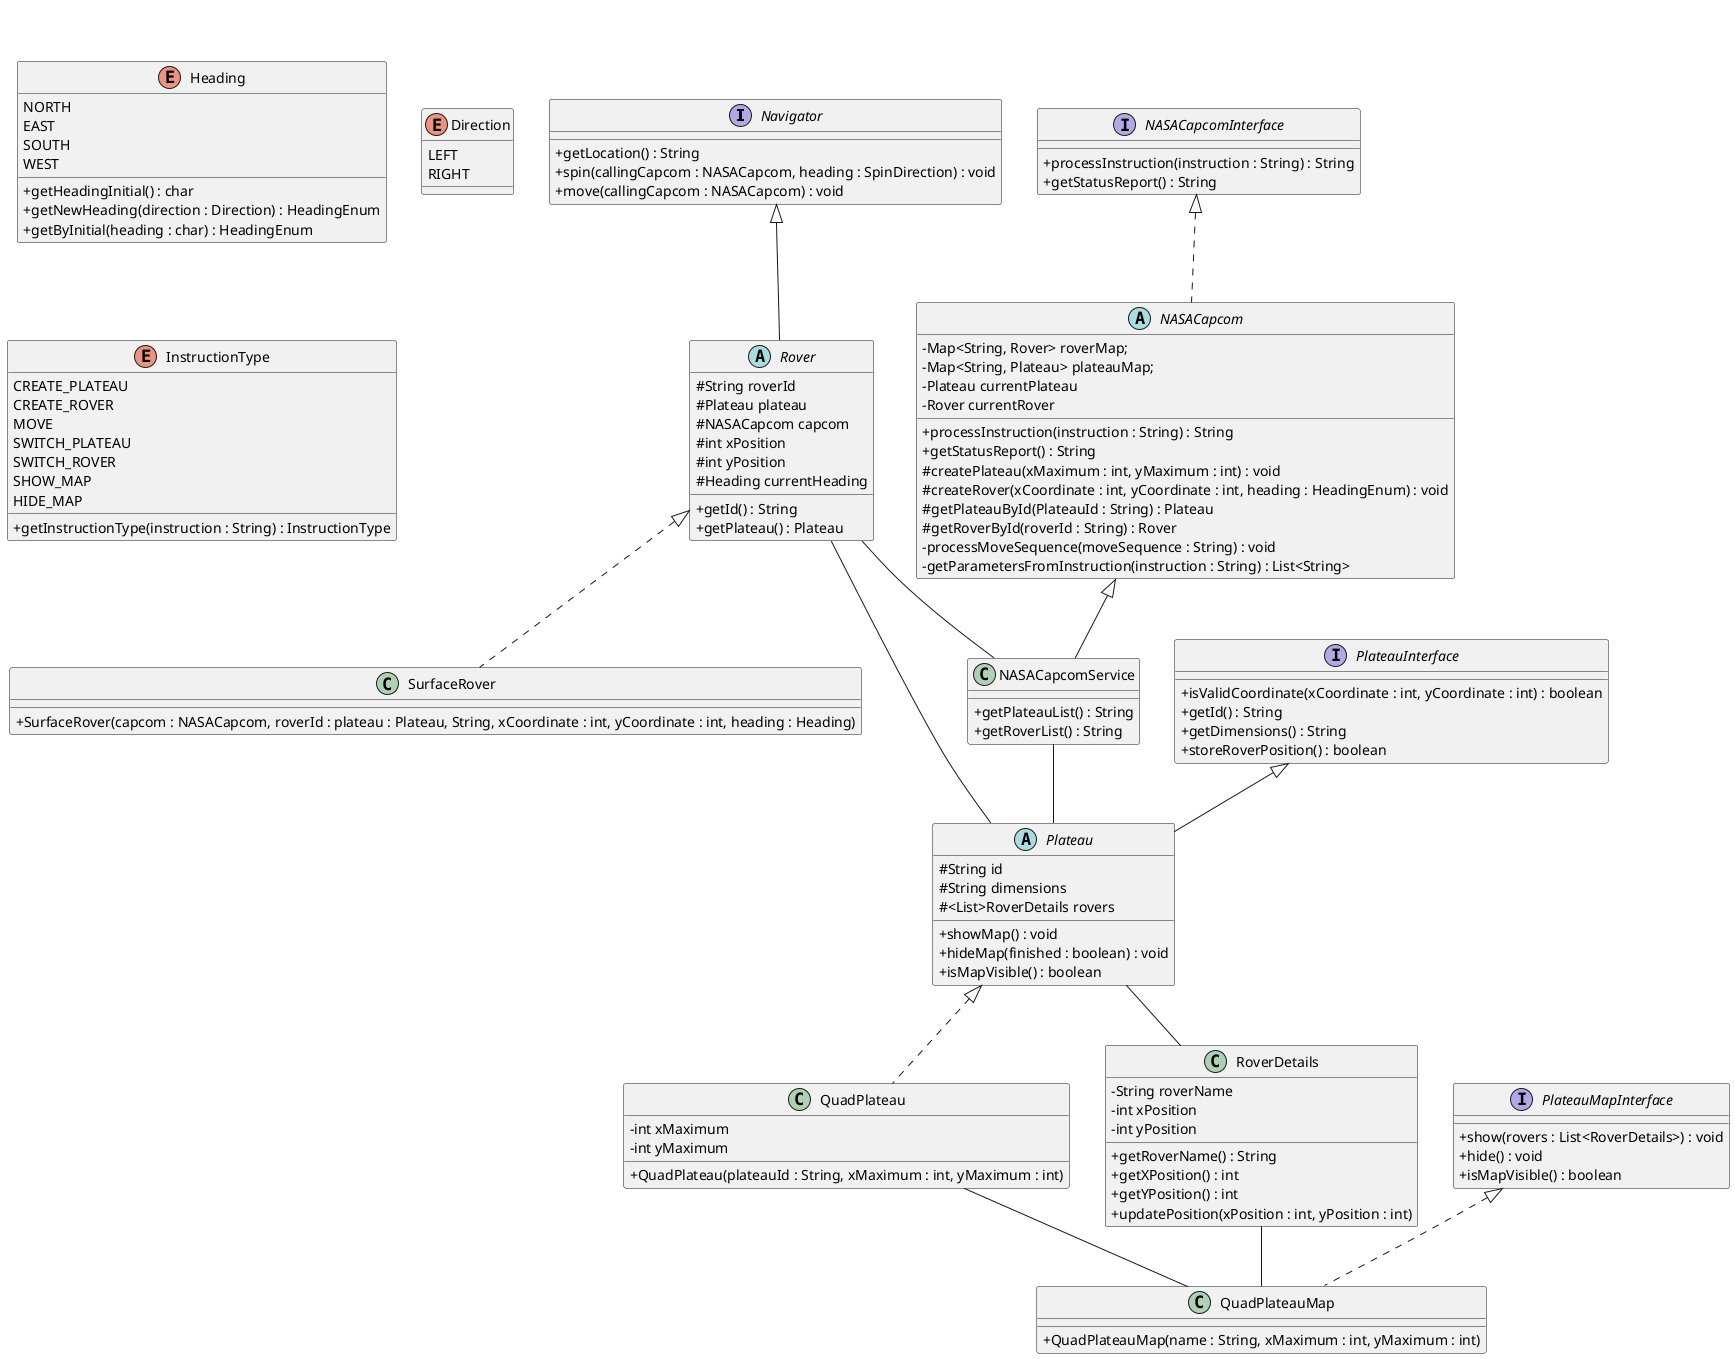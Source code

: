 @startuml
skinparam classAttributeIconSize 0

interface Navigator {
    + getLocation() : String
    + spin(callingCapcom : NASACapcom, heading : SpinDirection) : void
    + move(callingCapcom : NASACapcom) : void
}

abstract class Rover extends Navigator  {
  # String roverId
  # Plateau plateau
  # NASACapcom capcom
  # int xPosition
  # int yPosition
  # Heading currentHeading

  + getId() : String
  + getPlateau() : Plateau
}

class SurfaceRover implements Rover  {
    + SurfaceRover(capcom : NASACapcom, roverId : plateau : Plateau, String, xCoordinate : int, yCoordinate : int, heading : Heading)
}

interface PlateauInterface  {
   + isValidCoordinate(xCoordinate : int, yCoordinate : int) : boolean
   + getId() : String
   + getDimensions() : String
   + storeRoverPosition() : boolean
}

abstract class Plateau extends PlateauInterface {
  # String id
  # String dimensions
  # <List>RoverDetails rovers

  + showMap() : void
  + hideMap(finished : boolean) : void
  + isMapVisible() : boolean
}

class QuadPlateau implements Plateau {
  - int xMaximum
  - int yMaximum

   + QuadPlateau(plateauId : String, xMaximum : int, yMaximum : int)
}


enum Heading
{
NORTH
EAST
SOUTH
WEST
+ getHeadingInitial() : char
+ getNewHeading(direction : Direction) : HeadingEnum
+ getByInitial(heading : char) : HeadingEnum
}

enum Direction
{
LEFT
RIGHT
}

enum InstructionType
{
CREATE_PLATEAU
CREATE_ROVER
MOVE
SWITCH_PLATEAU
SWITCH_ROVER
SHOW_MAP
HIDE_MAP
+ getInstructionType(instruction : String) : InstructionType
}

interface NASACapcomInterface {
  + processInstruction(instruction : String) : String
  + getStatusReport() : String
}

abstract class NASACapcom implements NASACapcomInterface {
  - Map<String, Rover> roverMap;
  - Map<String, Plateau> plateauMap;
  - Plateau currentPlateau
  - Rover currentRover

  + processInstruction(instruction : String) : String
  + getStatusReport() : String
  # createPlateau(xMaximum : int, yMaximum : int) : void
  # createRover(xCoordinate : int, yCoordinate : int, heading : HeadingEnum) : void
  # getPlateauById(PlateauId : String) : Plateau
  # getRoverById(roverId : String) : Rover
  - processMoveSequence(moveSequence : String) : void
  - getParametersFromInstruction(instruction : String) : List<String>
}

class NASACapcomService extends NASACapcom
{
  + getPlateauList() : String
  + getRoverList() : String
}

interface PlateauMapInterface {
  + show(rovers : List<RoverDetails>) : void
  + hide() : void
  + isMapVisible() : boolean
}

class QuadPlateauMap implements PlateauMapInterface {
  + QuadPlateauMap(name : String, xMaximum : int, yMaximum : int)
}

class RoverDetails {
  - String roverName
  - int xPosition
  - int yPosition

  + getRoverName() : String
  + getXPosition() : int
  + getYPosition() : int
  + updatePosition(xPosition : int, yPosition : int)
}

NASACapcomService -- Plateau
Rover -- NASACapcomService
Rover -- Plateau
Plateau -- RoverDetails
RoverDetails -- QuadPlateauMap
QuadPlateau -- QuadPlateauMap

Heading -[Hidden] Navigator
Heading -[hidden] Direction
Heading -[hidden]d-> InstructionType

@enduml